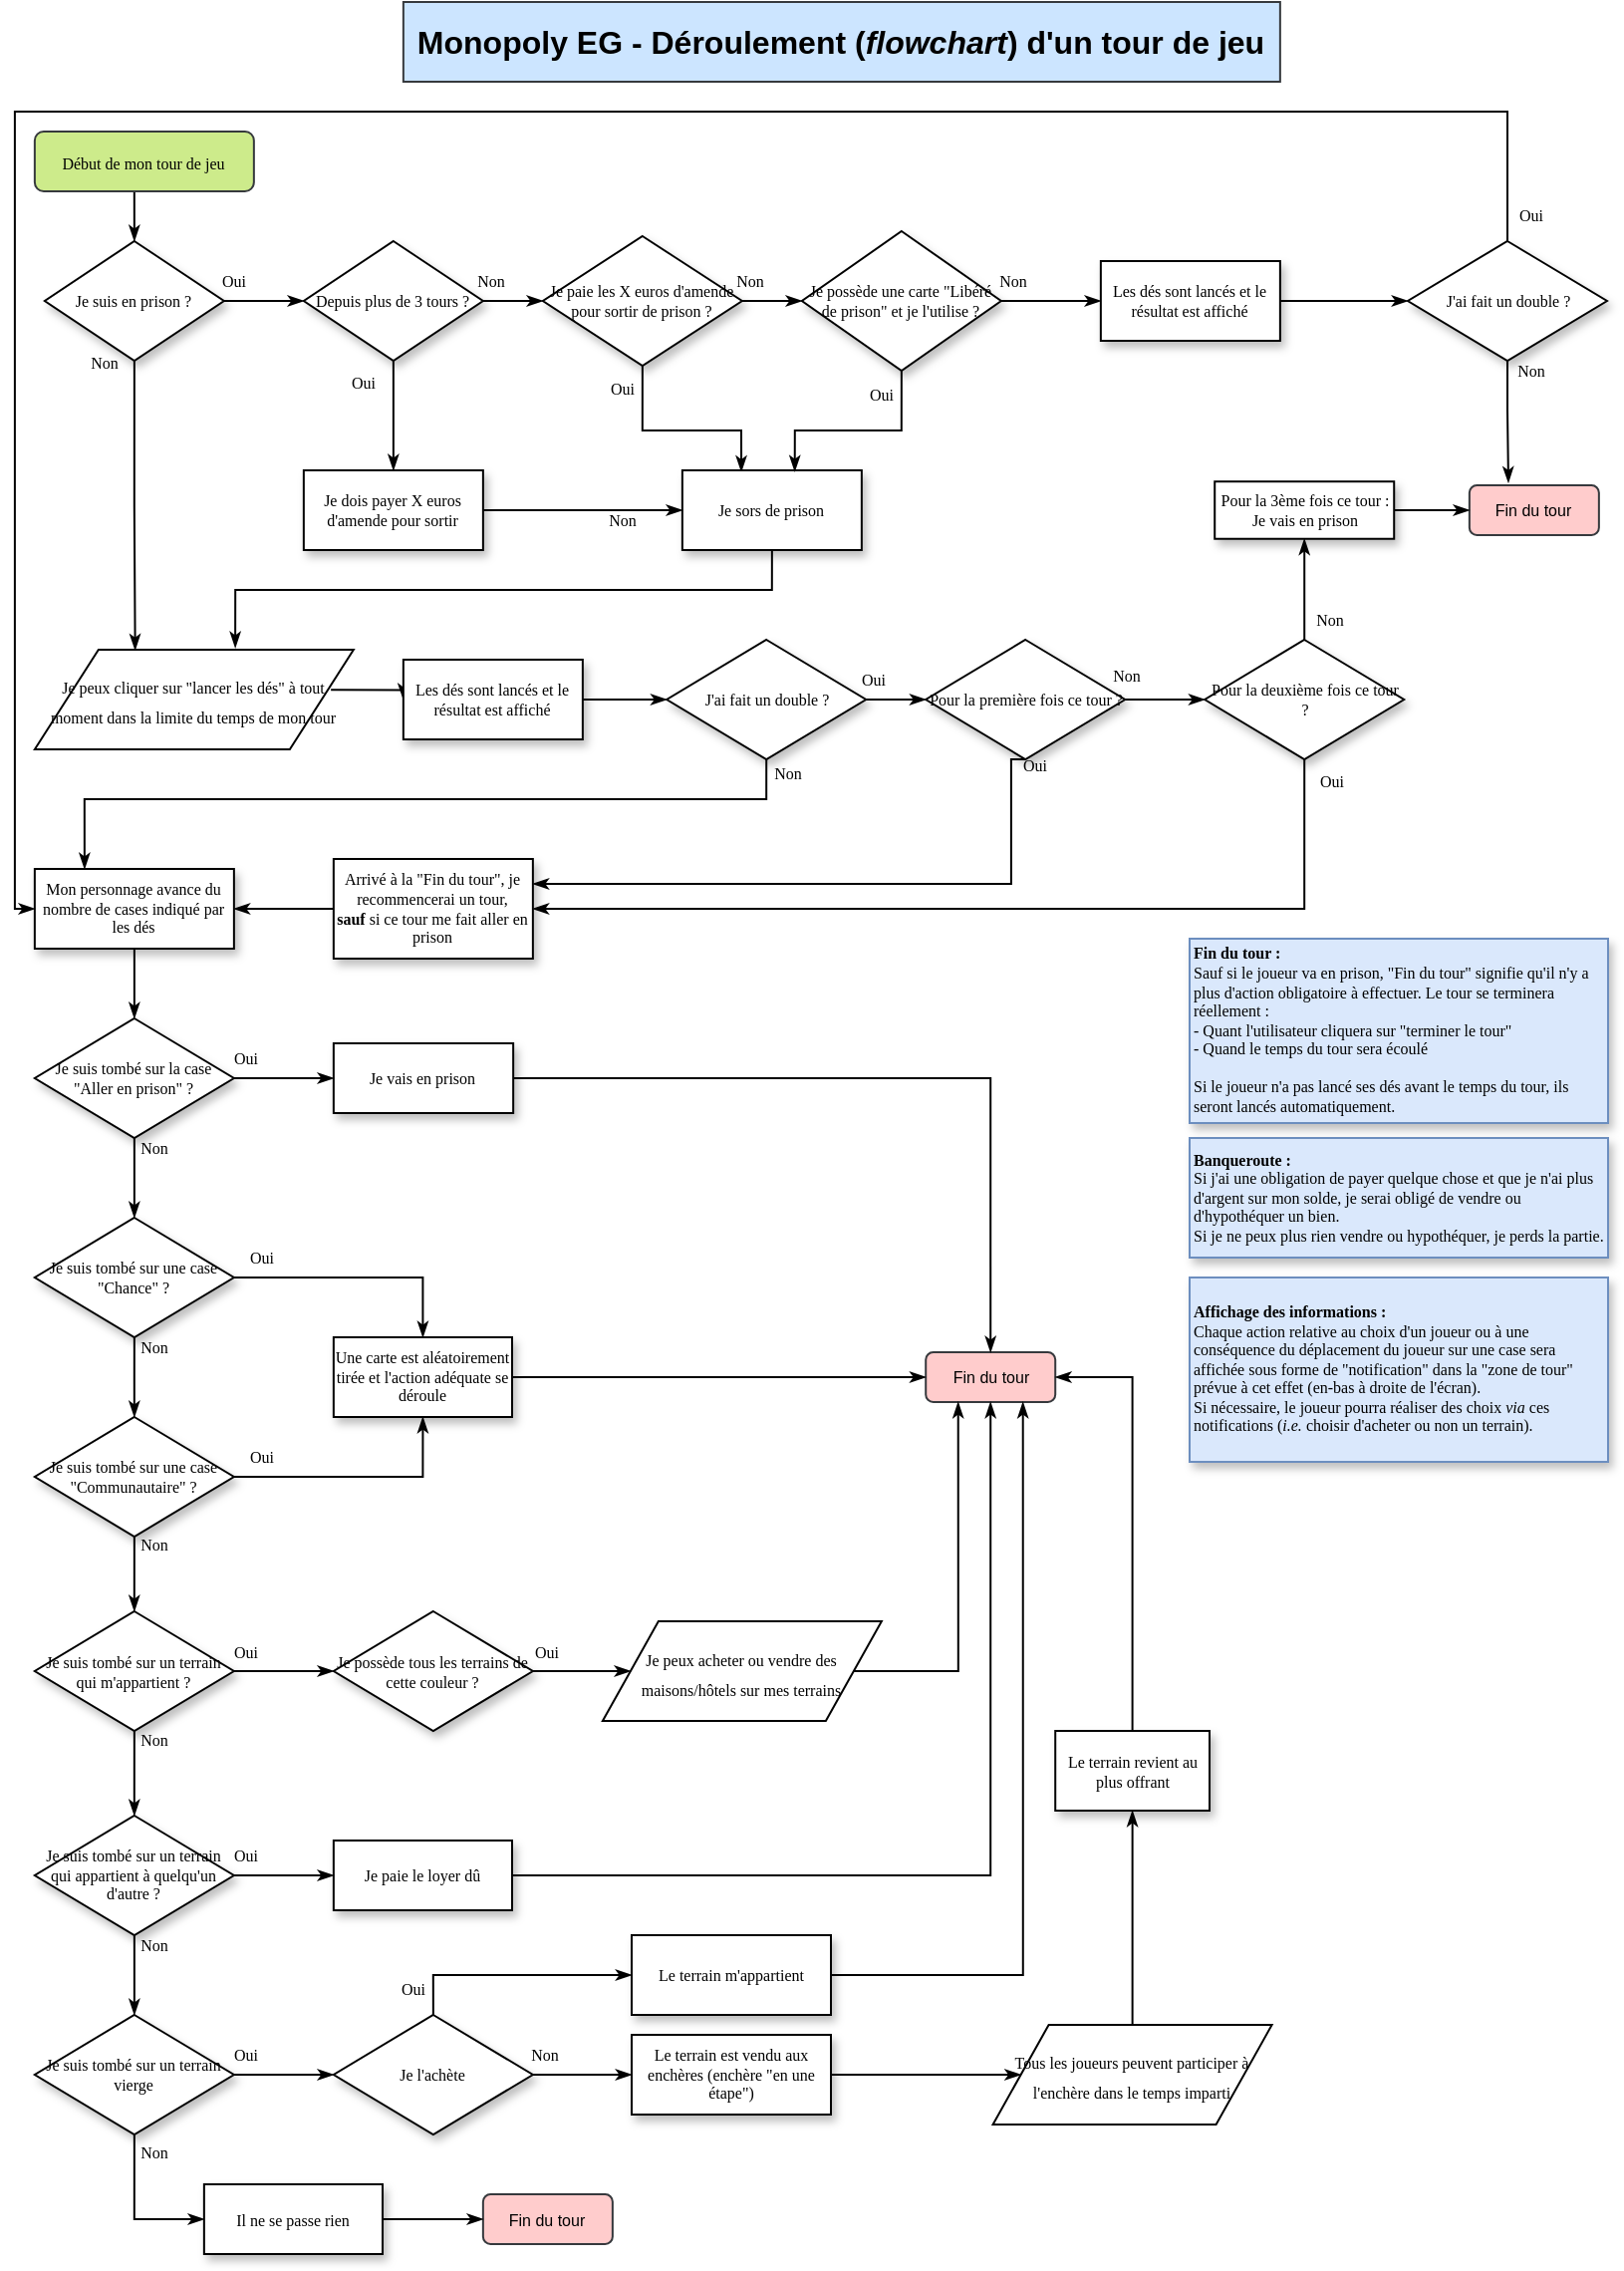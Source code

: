 <mxfile version="12.6.2" type="device"><diagram name="Page-1" id="edf60f1a-56cd-e834-aa8a-f176f3a09ee4"><mxGraphModel dx="1426" dy="673" grid="1" gridSize="10" guides="1" tooltips="1" connect="1" arrows="1" fold="1" page="1" pageScale="1" pageWidth="827" pageHeight="1169" background="#ffffff" math="0" shadow="0"><root><mxCell id="0"/><mxCell id="1" parent="0"/><mxCell id="60e70716793133e9-32" style="edgeStyle=orthogonalEdgeStyle;rounded=0;html=1;labelBackgroundColor=none;startSize=5;endArrow=classicThin;endFill=1;endSize=5;jettySize=auto;orthogonalLoop=1;strokeWidth=1;fontFamily=Verdana;fontSize=8;entryX=0.5;entryY=0;entryDx=0;entryDy=0;exitX=0.5;exitY=1;exitDx=0;exitDy=0;" parent="1" source="3gP2YtyufDyNUjo2tEEW-2" target="gNC6QSmOAXEm08p8CRlR-25" edge="1"><mxGeometry relative="1" as="geometry"><mxPoint x="85.43" y="175" as="targetPoint"/><mxPoint x="85.573" y="145" as="sourcePoint"/></mxGeometry></mxCell><mxCell id="gNC6QSmOAXEm08p8CRlR-12" value="" style="edgeStyle=orthogonalEdgeStyle;rounded=0;html=1;labelBackgroundColor=none;startSize=5;endArrow=classicThin;endFill=1;endSize=5;jettySize=auto;orthogonalLoop=1;strokeWidth=1;fontFamily=Verdana;fontSize=8;entryX=0;entryY=0.5;entryDx=0;entryDy=0;exitX=0.929;exitY=0.403;exitDx=0;exitDy=0;exitPerimeter=0;" parent="1" target="gNC6QSmOAXEm08p8CRlR-24" edge="1" source="3gP2YtyufDyNUjo2tEEW-22"><mxGeometry x="-0.778" y="10" relative="1" as="geometry"><mxPoint as="offset"/><mxPoint x="150.43" y="405" as="sourcePoint"/><mxPoint x="260.1" y="404.67" as="targetPoint"/></mxGeometry></mxCell><mxCell id="gNC6QSmOAXEm08p8CRlR-24" value="Les dés sont lancés et le résultat est affiché" style="whiteSpace=wrap;html=1;rounded=0;shadow=1;labelBackgroundColor=none;strokeWidth=1;fontFamily=Verdana;fontSize=8;align=center;spacing=6;" parent="1" vertex="1"><mxGeometry x="205.43" y="340" width="90" height="40" as="geometry"/></mxCell><mxCell id="gNC6QSmOAXEm08p8CRlR-25" value="Je suis en prison ?" style="rhombus;whiteSpace=wrap;html=1;rounded=0;shadow=1;labelBackgroundColor=none;strokeWidth=1;fontFamily=Verdana;fontSize=8;align=center;" parent="1" vertex="1"><mxGeometry x="25.43" y="130" width="90" height="60" as="geometry"/></mxCell><mxCell id="gNC6QSmOAXEm08p8CRlR-27" value="Non" style="edgeStyle=orthogonalEdgeStyle;rounded=0;html=1;labelBackgroundColor=none;startSize=5;endArrow=classicThin;endFill=1;endSize=5;jettySize=auto;orthogonalLoop=1;strokeWidth=1;fontFamily=Verdana;fontSize=8;exitX=0.5;exitY=1;exitDx=0;exitDy=0;entryX=0.315;entryY=0.003;entryDx=0;entryDy=0;entryPerimeter=0;" parent="1" source="gNC6QSmOAXEm08p8CRlR-25" target="3gP2YtyufDyNUjo2tEEW-22" edge="1"><mxGeometry x="-0.977" y="-15" relative="1" as="geometry"><mxPoint as="offset"/><mxPoint x="70.43" y="317.5" as="sourcePoint"/><mxPoint x="69.71" y="607.05" as="targetPoint"/></mxGeometry></mxCell><mxCell id="gNC6QSmOAXEm08p8CRlR-28" value="Oui" style="edgeStyle=orthogonalEdgeStyle;rounded=0;html=1;labelBackgroundColor=none;startSize=5;endArrow=classicThin;endFill=1;endSize=5;jettySize=auto;orthogonalLoop=1;strokeWidth=1;fontFamily=Verdana;fontSize=8;entryX=0;entryY=0.5;entryDx=0;entryDy=0;exitX=1;exitY=0.5;exitDx=0;exitDy=0;" parent="1" source="gNC6QSmOAXEm08p8CRlR-25" target="gNC6QSmOAXEm08p8CRlR-84" edge="1"><mxGeometry x="-0.778" y="10" relative="1" as="geometry"><mxPoint as="offset"/><mxPoint x="185.43" y="164.67" as="sourcePoint"/><mxPoint x="285.43" y="164.67" as="targetPoint"/></mxGeometry></mxCell><mxCell id="gNC6QSmOAXEm08p8CRlR-29" style="edgeStyle=orthogonalEdgeStyle;rounded=0;html=1;labelBackgroundColor=none;startSize=5;endArrow=classicThin;endFill=1;endSize=5;jettySize=auto;orthogonalLoop=1;strokeWidth=1;fontFamily=Verdana;fontSize=8;exitX=1;exitY=0.5;exitDx=0;exitDy=0;entryX=0;entryY=0.5;entryDx=0;entryDy=0;" parent="1" source="gNC6QSmOAXEm08p8CRlR-24" target="gNC6QSmOAXEm08p8CRlR-30" edge="1"><mxGeometry relative="1" as="geometry"><mxPoint x="570.763" y="395" as="sourcePoint"/><mxPoint x="400.43" y="405" as="targetPoint"/></mxGeometry></mxCell><mxCell id="gNC6QSmOAXEm08p8CRlR-30" value="J'ai fait un double ?" style="rhombus;whiteSpace=wrap;html=1;rounded=0;shadow=1;labelBackgroundColor=none;strokeWidth=1;fontFamily=Verdana;fontSize=8;align=center;" parent="1" vertex="1"><mxGeometry x="337.61" y="330" width="100" height="60" as="geometry"/></mxCell><mxCell id="gNC6QSmOAXEm08p8CRlR-31" value="Oui" style="edgeStyle=orthogonalEdgeStyle;rounded=0;html=1;labelBackgroundColor=none;startSize=5;endArrow=classicThin;endFill=1;endSize=5;jettySize=auto;orthogonalLoop=1;strokeWidth=1;fontFamily=Verdana;fontSize=8;entryX=0;entryY=0.5;entryDx=0;entryDy=0;exitX=1;exitY=0.5;exitDx=0;exitDy=0;" parent="1" target="gNC6QSmOAXEm08p8CRlR-57" edge="1" source="gNC6QSmOAXEm08p8CRlR-30"><mxGeometry x="-0.778" y="10" relative="1" as="geometry"><mxPoint as="offset"/><mxPoint x="417.28" y="540" as="sourcePoint"/><mxPoint x="417.28" y="620" as="targetPoint"/></mxGeometry></mxCell><mxCell id="gNC6QSmOAXEm08p8CRlR-34" value="Non" style="edgeStyle=orthogonalEdgeStyle;rounded=0;html=1;labelBackgroundColor=none;startSize=5;endArrow=classicThin;endFill=1;endSize=5;jettySize=auto;orthogonalLoop=1;strokeWidth=1;fontFamily=Verdana;fontSize=8;exitX=0.5;exitY=1;exitDx=0;exitDy=0;entryX=0.25;entryY=0;entryDx=0;entryDy=0;" parent="1" source="gNC6QSmOAXEm08p8CRlR-30" target="gNC6QSmOAXEm08p8CRlR-35" edge="1"><mxGeometry x="-0.967" y="10" relative="1" as="geometry"><mxPoint as="offset"/><mxPoint x="180.1" y="436.84" as="sourcePoint"/><mxPoint x="530.43" y="427.5" as="targetPoint"/><Array as="points"><mxPoint x="388" y="410"/><mxPoint x="45" y="410"/></Array></mxGeometry></mxCell><mxCell id="gNC6QSmOAXEm08p8CRlR-35" value="Mon personnage avance du nombre de cases indiqué par les dés" style="whiteSpace=wrap;html=1;rounded=0;shadow=1;labelBackgroundColor=none;strokeWidth=1;fontFamily=Verdana;fontSize=8;align=center;" parent="1" vertex="1"><mxGeometry x="20.43" y="445" width="100" height="40" as="geometry"/></mxCell><mxCell id="gNC6QSmOAXEm08p8CRlR-58" value="Non" style="edgeStyle=orthogonalEdgeStyle;rounded=0;html=1;labelBackgroundColor=none;startSize=5;endArrow=classicThin;endFill=1;endSize=5;jettySize=auto;orthogonalLoop=1;strokeWidth=1;fontFamily=Verdana;fontSize=8;exitX=1;exitY=0.5;exitDx=0;exitDy=0;entryX=0;entryY=0.5;entryDx=0;entryDy=0;" parent="1" source="gNC6QSmOAXEm08p8CRlR-57" target="gNC6QSmOAXEm08p8CRlR-59" edge="1"><mxGeometry x="-0.979" y="12" relative="1" as="geometry"><mxPoint as="offset"/><mxPoint x="427.28" y="550" as="sourcePoint"/><mxPoint x="247.61" y="747.5" as="targetPoint"/></mxGeometry></mxCell><mxCell id="gNC6QSmOAXEm08p8CRlR-59" value="Pour la deuxième fois ce tour ?" style="rhombus;whiteSpace=wrap;html=1;rounded=0;shadow=1;labelBackgroundColor=none;strokeWidth=1;fontFamily=Verdana;fontSize=8;align=center;" parent="1" vertex="1"><mxGeometry x="607.61" y="330" width="100" height="60" as="geometry"/></mxCell><mxCell id="gNC6QSmOAXEm08p8CRlR-62" value="Non" style="edgeStyle=orthogonalEdgeStyle;rounded=0;html=1;labelBackgroundColor=none;startSize=5;endArrow=classicThin;endFill=1;endSize=5;jettySize=auto;orthogonalLoop=1;strokeWidth=1;fontFamily=Verdana;fontSize=8;entryX=0.5;entryY=1;entryDx=0;entryDy=0;exitX=0.5;exitY=0;exitDx=0;exitDy=0;" parent="1" target="3gP2YtyufDyNUjo2tEEW-59" edge="1" source="gNC6QSmOAXEm08p8CRlR-59"><mxGeometry x="-0.605" y="-12" relative="1" as="geometry"><mxPoint as="offset"/><mxPoint x="777.0" y="997.5" as="sourcePoint"/><mxPoint x="727.775" y="377.207" as="targetPoint"/><Array as="points"/></mxGeometry></mxCell><mxCell id="gNC6QSmOAXEm08p8CRlR-63" value="Oui" style="edgeStyle=orthogonalEdgeStyle;rounded=0;html=1;labelBackgroundColor=none;startSize=5;endArrow=classicThin;endFill=1;endSize=5;jettySize=auto;orthogonalLoop=1;strokeWidth=1;fontFamily=Verdana;fontSize=8;exitX=0.5;exitY=1;exitDx=0;exitDy=0;entryX=1;entryY=0.5;entryDx=0;entryDy=0;" parent="1" source="gNC6QSmOAXEm08p8CRlR-59" target="3gP2YtyufDyNUjo2tEEW-54" edge="1"><mxGeometry x="-0.953" y="13" relative="1" as="geometry"><mxPoint as="offset"/><mxPoint x="470.43" y="647.5" as="sourcePoint"/><mxPoint x="240.43" y="765" as="targetPoint"/><Array as="points"><mxPoint x="657.43" y="465"/></Array></mxGeometry></mxCell><mxCell id="gNC6QSmOAXEm08p8CRlR-82" value="&lt;b&gt;Fin du tour :&lt;br&gt;&lt;/b&gt;Sauf si le joueur va en prison, &quot;Fin du tour&quot; signifie qu'il n'y a plus d'action obligatoire à effectuer. Le tour se terminera réellement :&lt;br&gt;- Quant l'utilisateur cliquera sur &quot;terminer le tour&quot;&lt;br&gt;- Quand le temps du tour sera écoulé&lt;br&gt;&lt;br&gt;Si le joueur n'a pas lancé ses dés avant le temps du tour, ils seront lancés automatiquement." style="rounded=0;whiteSpace=wrap;html=1;shadow=1;labelBackgroundColor=none;strokeWidth=1;fontFamily=Verdana;fontSize=8;align=left;fillColor=#dae8fc;strokeColor=#6c8ebf;" parent="1" vertex="1"><mxGeometry x="600" y="480" width="210" height="92.5" as="geometry"/></mxCell><mxCell id="gNC6QSmOAXEm08p8CRlR-84" value="Depuis plus de 3 tours ?" style="rhombus;whiteSpace=wrap;html=1;rounded=0;shadow=1;labelBackgroundColor=none;strokeWidth=1;fontFamily=Verdana;fontSize=8;align=center;" parent="1" vertex="1"><mxGeometry x="155.43" y="130" width="90" height="60" as="geometry"/></mxCell><mxCell id="gNC6QSmOAXEm08p8CRlR-89" value="Oui" style="edgeStyle=orthogonalEdgeStyle;rounded=0;html=1;labelBackgroundColor=none;startSize=5;endArrow=classicThin;endFill=1;endSize=5;jettySize=auto;orthogonalLoop=1;strokeWidth=1;fontFamily=Verdana;fontSize=8;exitX=0.5;exitY=1;exitDx=0;exitDy=0;entryX=0.5;entryY=0;entryDx=0;entryDy=0;" parent="1" source="gNC6QSmOAXEm08p8CRlR-84" target="3gP2YtyufDyNUjo2tEEW-3" edge="1"><mxGeometry x="-0.6" y="-15" relative="1" as="geometry"><mxPoint as="offset"/><mxPoint x="120.43" y="187.5" as="sourcePoint"/><mxPoint x="270.43" y="497.5" as="targetPoint"/></mxGeometry></mxCell><mxCell id="gNC6QSmOAXEm08p8CRlR-90" value="Non" style="edgeStyle=orthogonalEdgeStyle;rounded=0;html=1;labelBackgroundColor=none;startSize=5;endArrow=classicThin;endFill=1;endSize=5;jettySize=auto;orthogonalLoop=1;strokeWidth=1;fontFamily=Verdana;fontSize=8;exitX=1;exitY=0.5;exitDx=0;exitDy=0;entryX=0;entryY=0.5;entryDx=0;entryDy=0;" parent="1" source="gNC6QSmOAXEm08p8CRlR-84" target="gNC6QSmOAXEm08p8CRlR-93" edge="1"><mxGeometry x="-0.778" y="10" relative="1" as="geometry"><mxPoint as="offset"/><mxPoint x="175.43" y="175" as="sourcePoint"/><mxPoint x="390.43" y="165" as="targetPoint"/></mxGeometry></mxCell><mxCell id="gNC6QSmOAXEm08p8CRlR-93" value="Je paie les X euros d'amende pour sortir de prison ?" style="rhombus;whiteSpace=wrap;html=1;rounded=0;shadow=1;labelBackgroundColor=none;strokeWidth=1;fontFamily=Verdana;fontSize=8;align=center;" parent="1" vertex="1"><mxGeometry x="275.43" y="127.5" width="100" height="65" as="geometry"/></mxCell><mxCell id="gNC6QSmOAXEm08p8CRlR-94" value="Oui" style="edgeStyle=orthogonalEdgeStyle;rounded=0;html=1;labelBackgroundColor=none;startSize=5;endArrow=classicThin;endFill=1;endSize=5;jettySize=auto;orthogonalLoop=1;strokeWidth=1;fontFamily=Verdana;fontSize=8;exitX=0.5;exitY=1;exitDx=0;exitDy=0;entryX=0.329;entryY=0.018;entryDx=0;entryDy=0;entryPerimeter=0;" parent="1" source="gNC6QSmOAXEm08p8CRlR-93" target="3gP2YtyufDyNUjo2tEEW-8" edge="1"><mxGeometry x="-0.769" y="-10" relative="1" as="geometry"><mxPoint as="offset"/><mxPoint x="300.43" y="222.5" as="sourcePoint"/><mxPoint x="358.43" y="345.5" as="targetPoint"/><Array as="points"><mxPoint x="325.43" y="225"/><mxPoint x="375.43" y="225"/></Array></mxGeometry></mxCell><mxCell id="gNC6QSmOAXEm08p8CRlR-95" value="Je possède une carte &quot;Libéré de prison&quot; et je l'utilise ?" style="rhombus;whiteSpace=wrap;html=1;rounded=0;shadow=1;labelBackgroundColor=none;strokeWidth=1;fontFamily=Verdana;fontSize=8;align=center;" parent="1" vertex="1"><mxGeometry x="405.43" y="125" width="100" height="70" as="geometry"/></mxCell><mxCell id="gNC6QSmOAXEm08p8CRlR-96" value="Non" style="edgeStyle=orthogonalEdgeStyle;rounded=0;html=1;labelBackgroundColor=none;startSize=5;endArrow=classicThin;endFill=1;endSize=5;jettySize=auto;orthogonalLoop=1;strokeWidth=1;fontFamily=Verdana;fontSize=8;entryX=0;entryY=0.5;entryDx=0;entryDy=0;exitX=1;exitY=0.5;exitDx=0;exitDy=0;" parent="1" source="gNC6QSmOAXEm08p8CRlR-93" target="gNC6QSmOAXEm08p8CRlR-95" edge="1"><mxGeometry x="-0.778" y="10" relative="1" as="geometry"><mxPoint as="offset"/><mxPoint x="375.43" y="160" as="sourcePoint"/><mxPoint x="435.43" y="160" as="targetPoint"/></mxGeometry></mxCell><mxCell id="3gP2YtyufDyNUjo2tEEW-2" value="&lt;span style=&quot;font-family: &amp;#34;verdana&amp;#34; ; font-size: 8px ; white-space: normal&quot;&gt;Début de mon tour de jeu&lt;/span&gt;" style="rounded=1;whiteSpace=wrap;html=1;fillColor=#cdeb8b;strokeColor=#36393d;" vertex="1" parent="1"><mxGeometry x="20.43" y="75" width="110" height="30" as="geometry"/></mxCell><mxCell id="3gP2YtyufDyNUjo2tEEW-3" value="Je dois payer X euros d'amende pour sortir" style="whiteSpace=wrap;html=1;rounded=0;shadow=1;labelBackgroundColor=none;strokeWidth=1;fontFamily=Verdana;fontSize=8;align=center;spacing=6;" vertex="1" parent="1"><mxGeometry x="155.43" y="245" width="90" height="40" as="geometry"/></mxCell><mxCell id="3gP2YtyufDyNUjo2tEEW-4" value="&lt;b&gt;Banqueroute :&lt;br&gt;&lt;/b&gt;Si j'ai une obligation de payer quelque chose et que je n'ai plus d'argent sur mon solde, je serai obligé de vendre ou d'hypothéquer un bien.&lt;br&gt;Si je ne peux plus rien vendre ou hypothéquer, je perds la partie." style="rounded=0;whiteSpace=wrap;html=1;shadow=1;labelBackgroundColor=none;strokeWidth=1;fontFamily=Verdana;fontSize=8;align=left;fillColor=#dae8fc;strokeColor=#6c8ebf;" vertex="1" parent="1"><mxGeometry x="600" y="580" width="210" height="60" as="geometry"/></mxCell><mxCell id="3gP2YtyufDyNUjo2tEEW-6" value="Non" style="edgeStyle=orthogonalEdgeStyle;rounded=0;html=1;labelBackgroundColor=none;startSize=5;endArrow=classicThin;endFill=1;endSize=5;jettySize=auto;orthogonalLoop=1;strokeWidth=1;fontFamily=Verdana;fontSize=8;exitX=1;exitY=0.5;exitDx=0;exitDy=0;entryX=0;entryY=0.5;entryDx=0;entryDy=0;" edge="1" parent="1" source="gNC6QSmOAXEm08p8CRlR-95" target="3gP2YtyufDyNUjo2tEEW-13"><mxGeometry x="-0.778" y="10" relative="1" as="geometry"><mxPoint as="offset"/><mxPoint x="255.43" y="170" as="sourcePoint"/><mxPoint x="550.43" y="215" as="targetPoint"/></mxGeometry></mxCell><mxCell id="3gP2YtyufDyNUjo2tEEW-8" value="Je sors de prison" style="whiteSpace=wrap;html=1;rounded=0;shadow=1;labelBackgroundColor=none;strokeWidth=1;fontFamily=Verdana;fontSize=8;align=center;spacing=6;" vertex="1" parent="1"><mxGeometry x="345.43" y="245" width="90" height="40" as="geometry"/></mxCell><mxCell id="3gP2YtyufDyNUjo2tEEW-9" value="Oui" style="edgeStyle=orthogonalEdgeStyle;rounded=0;html=1;labelBackgroundColor=none;startSize=5;endArrow=classicThin;endFill=1;endSize=5;jettySize=auto;orthogonalLoop=1;strokeWidth=1;fontFamily=Verdana;fontSize=8;exitX=0.5;exitY=1;exitDx=0;exitDy=0;entryX=0.627;entryY=0.014;entryDx=0;entryDy=0;entryPerimeter=0;" edge="1" parent="1" source="gNC6QSmOAXEm08p8CRlR-95" target="3gP2YtyufDyNUjo2tEEW-8"><mxGeometry x="-0.769" y="-10" relative="1" as="geometry"><mxPoint as="offset"/><mxPoint x="340.43" y="230" as="sourcePoint"/><mxPoint x="368.87" y="355.66" as="targetPoint"/><Array as="points"><mxPoint x="455.43" y="225"/><mxPoint x="401.43" y="225"/></Array></mxGeometry></mxCell><mxCell id="3gP2YtyufDyNUjo2tEEW-10" value="" style="edgeStyle=orthogonalEdgeStyle;rounded=0;html=1;labelBackgroundColor=none;startSize=5;endArrow=classicThin;endFill=1;endSize=5;jettySize=auto;orthogonalLoop=1;strokeWidth=1;fontFamily=Verdana;fontSize=8;exitX=0.5;exitY=1;exitDx=0;exitDy=0;entryX=0.629;entryY=-0.02;entryDx=0;entryDy=0;entryPerimeter=0;" edge="1" parent="1" source="3gP2YtyufDyNUjo2tEEW-8" target="3gP2YtyufDyNUjo2tEEW-22"><mxGeometry x="-0.769" y="-10" relative="1" as="geometry"><mxPoint as="offset"/><mxPoint x="340.287" y="230.071" as="sourcePoint"/><mxPoint x="120.573" y="605.786" as="targetPoint"/><Array as="points"><mxPoint x="390.43" y="305"/><mxPoint x="121.43" y="305"/></Array></mxGeometry></mxCell><mxCell id="3gP2YtyufDyNUjo2tEEW-12" value="Non" style="edgeStyle=orthogonalEdgeStyle;rounded=0;html=1;labelBackgroundColor=none;startSize=5;endArrow=classicThin;endFill=1;endSize=5;jettySize=auto;orthogonalLoop=1;strokeWidth=1;fontFamily=Verdana;fontSize=8;exitX=1;exitY=0.5;exitDx=0;exitDy=0;entryX=0;entryY=0.5;entryDx=0;entryDy=0;" edge="1" parent="1" source="3gP2YtyufDyNUjo2tEEW-3" target="3gP2YtyufDyNUjo2tEEW-8"><mxGeometry y="-40" relative="1" as="geometry"><mxPoint x="20" y="-35" as="offset"/><mxPoint x="65.43" y="180" as="sourcePoint"/><mxPoint x="65.43" y="280" as="targetPoint"/></mxGeometry></mxCell><mxCell id="3gP2YtyufDyNUjo2tEEW-13" value="Les dés sont lancés et le résultat est affiché" style="whiteSpace=wrap;html=1;rounded=0;shadow=1;labelBackgroundColor=none;strokeWidth=1;fontFamily=Verdana;fontSize=8;align=center;spacing=6;" vertex="1" parent="1"><mxGeometry x="555.43" y="140" width="90" height="40" as="geometry"/></mxCell><mxCell id="3gP2YtyufDyNUjo2tEEW-14" value="" style="edgeStyle=orthogonalEdgeStyle;rounded=0;html=1;labelBackgroundColor=none;startSize=5;endArrow=classicThin;endFill=1;endSize=5;jettySize=auto;orthogonalLoop=1;strokeWidth=1;fontFamily=Verdana;fontSize=8;exitX=1;exitY=0.5;exitDx=0;exitDy=0;entryX=0;entryY=0.5;entryDx=0;entryDy=0;" edge="1" parent="1" source="3gP2YtyufDyNUjo2tEEW-13" target="3gP2YtyufDyNUjo2tEEW-16"><mxGeometry x="-0.769" y="-10" relative="1" as="geometry"><mxPoint as="offset"/><mxPoint x="540.43" y="337.643" as="sourcePoint"/><mxPoint x="690.43" y="387.5" as="targetPoint"/><Array as="points"/></mxGeometry></mxCell><mxCell id="3gP2YtyufDyNUjo2tEEW-16" value="J'ai fait un double ?" style="rhombus;whiteSpace=wrap;html=1;rounded=0;shadow=1;labelBackgroundColor=none;strokeWidth=1;fontFamily=Verdana;fontSize=8;align=center;" vertex="1" parent="1"><mxGeometry x="709.5" y="130" width="100" height="60" as="geometry"/></mxCell><mxCell id="3gP2YtyufDyNUjo2tEEW-18" value="Non" style="edgeStyle=orthogonalEdgeStyle;rounded=0;html=1;labelBackgroundColor=none;startSize=5;endArrow=classicThin;endFill=1;endSize=5;jettySize=auto;orthogonalLoop=1;strokeWidth=1;fontFamily=Verdana;fontSize=8;exitX=0.5;exitY=1;exitDx=0;exitDy=0;entryX=0.301;entryY=-0.052;entryDx=0;entryDy=0;entryPerimeter=0;" edge="1" parent="1" source="3gP2YtyufDyNUjo2tEEW-16" target="3gP2YtyufDyNUjo2tEEW-29"><mxGeometry x="-0.847" y="11" relative="1" as="geometry"><mxPoint as="offset"/><mxPoint x="809.43" y="160" as="sourcePoint"/><mxPoint x="710.43" y="215" as="targetPoint"/><Array as="points"><mxPoint x="760.43" y="215"/></Array></mxGeometry></mxCell><mxCell id="3gP2YtyufDyNUjo2tEEW-19" value="Oui" style="edgeStyle=orthogonalEdgeStyle;rounded=0;html=1;labelBackgroundColor=none;startSize=5;endArrow=classicThin;endFill=1;endSize=5;jettySize=auto;orthogonalLoop=1;strokeWidth=1;fontFamily=Verdana;fontSize=8;exitX=0.5;exitY=1;exitDx=0;exitDy=0;entryX=1;entryY=0.25;entryDx=0;entryDy=0;" edge="1" parent="1" source="gNC6QSmOAXEm08p8CRlR-57" target="3gP2YtyufDyNUjo2tEEW-54"><mxGeometry x="-0.936" y="12" relative="1" as="geometry"><mxPoint as="offset"/><mxPoint x="515.716" y="442.643" as="sourcePoint"/><mxPoint x="80.43" y="634" as="targetPoint"/><Array as="points"><mxPoint x="510.43" y="452"/></Array></mxGeometry></mxCell><mxCell id="3gP2YtyufDyNUjo2tEEW-22" value="&lt;span style=&quot;font-family: &amp;#34;verdana&amp;#34; ; font-size: 8px ; white-space: normal&quot;&gt;Je peux cliquer sur &quot;lancer les dés&quot; à tout moment dans la limite du temps de mon tour&lt;/span&gt;" style="shape=parallelogram;perimeter=parallelogramPerimeter;whiteSpace=wrap;html=1;" vertex="1" parent="1"><mxGeometry x="20.43" y="335" width="160" height="50" as="geometry"/></mxCell><mxCell id="3gP2YtyufDyNUjo2tEEW-29" value="Fin du tour" style="rounded=1;whiteSpace=wrap;html=1;fontSize=8;fillColor=#ffcccc;strokeColor=#36393d;" vertex="1" parent="1"><mxGeometry x="740.43" y="252.5" width="65" height="25" as="geometry"/></mxCell><mxCell id="3gP2YtyufDyNUjo2tEEW-33" value="&lt;b&gt;Affichage des informations :&lt;br&gt;&lt;/b&gt;Chaque action relative au choix d'un joueur ou à une conséquence du déplacement du joueur sur une case sera affichée sous forme de &quot;notification&quot; dans la &quot;zone de tour&quot; prévue à cet effet (en-bas à droite de l'écran).&lt;br&gt;Si nécessaire, le joueur pourra réaliser des choix &lt;i&gt;via&lt;/i&gt; ces notifications (&lt;i&gt;i.e.&lt;/i&gt;&amp;nbsp;choisir d'acheter ou non un terrain)." style="rounded=0;whiteSpace=wrap;html=1;shadow=1;labelBackgroundColor=none;strokeWidth=1;fontFamily=Verdana;fontSize=8;align=left;fillColor=#dae8fc;strokeColor=#6c8ebf;" vertex="1" parent="1"><mxGeometry x="600.0" y="650" width="210" height="92.5" as="geometry"/></mxCell><mxCell id="3gP2YtyufDyNUjo2tEEW-48" value="&lt;font style=&quot;font-size: 16px&quot;&gt;Monopoly EG - Déroulement (&lt;i&gt;flowchart&lt;/i&gt;) d'un tour de jeu&lt;/font&gt;" style="rounded=0;whiteSpace=wrap;html=1;fontSize=8;fillColor=#cce5ff;strokeColor=#36393d;fontStyle=1" vertex="1" parent="1"><mxGeometry x="205.43" y="10" width="440" height="40" as="geometry"/></mxCell><mxCell id="gNC6QSmOAXEm08p8CRlR-57" value="Pour la première fois ce tour ?" style="rhombus;whiteSpace=wrap;html=1;rounded=0;shadow=1;labelBackgroundColor=none;strokeWidth=1;fontFamily=Verdana;fontSize=8;align=center;" parent="1" vertex="1"><mxGeometry x="467.61" y="330" width="100" height="60" as="geometry"/></mxCell><mxCell id="3gP2YtyufDyNUjo2tEEW-54" value="Arrivé à la &quot;Fin du tour&quot;, je recommencerai un tour, &lt;b&gt;sauf&lt;/b&gt;&amp;nbsp;si ce tour me fait aller en prison" style="whiteSpace=wrap;html=1;rounded=0;shadow=1;labelBackgroundColor=none;strokeWidth=1;fontFamily=Verdana;fontSize=8;align=center;" vertex="1" parent="1"><mxGeometry x="170.43" y="440" width="100" height="50" as="geometry"/></mxCell><mxCell id="3gP2YtyufDyNUjo2tEEW-59" value="Pour la 3ème fois ce tour :&lt;br&gt;Je vais en prison" style="whiteSpace=wrap;html=1;rounded=0;shadow=1;labelBackgroundColor=none;strokeWidth=1;fontFamily=Verdana;fontSize=8;align=center;" vertex="1" parent="1"><mxGeometry x="612.61" y="250.62" width="90" height="28.75" as="geometry"/></mxCell><mxCell id="3gP2YtyufDyNUjo2tEEW-61" value="" style="edgeStyle=orthogonalEdgeStyle;rounded=0;html=1;labelBackgroundColor=none;startSize=5;endArrow=classicThin;endFill=1;endSize=5;jettySize=auto;orthogonalLoop=1;strokeWidth=1;fontFamily=Verdana;fontSize=8;exitX=1;exitY=0.5;exitDx=0;exitDy=0;entryX=0;entryY=0.5;entryDx=0;entryDy=0;" edge="1" parent="1" source="3gP2YtyufDyNUjo2tEEW-59" target="3gP2YtyufDyNUjo2tEEW-29"><mxGeometry x="-0.769" y="-10" relative="1" as="geometry"><mxPoint as="offset"/><mxPoint x="787.43" y="357.5" as="sourcePoint"/><mxPoint x="787.43" y="315" as="targetPoint"/><Array as="points"/></mxGeometry></mxCell><mxCell id="3gP2YtyufDyNUjo2tEEW-62" value="Oui" style="edgeStyle=orthogonalEdgeStyle;rounded=0;html=1;labelBackgroundColor=none;startSize=5;endArrow=classicThin;endFill=1;endSize=5;jettySize=auto;orthogonalLoop=1;strokeWidth=1;fontFamily=Verdana;fontSize=8;entryX=0;entryY=0.5;entryDx=0;entryDy=0;exitX=0.5;exitY=0;exitDx=0;exitDy=0;" edge="1" parent="1" source="3gP2YtyufDyNUjo2tEEW-16" target="gNC6QSmOAXEm08p8CRlR-35"><mxGeometry x="-0.978" y="-11" relative="1" as="geometry"><mxPoint as="offset"/><mxPoint x="729.93" y="5" as="sourcePoint"/><mxPoint x="570.93" y="45" as="targetPoint"/><Array as="points"><mxPoint x="760.43" y="65"/><mxPoint x="10.43" y="65"/><mxPoint x="10.43" y="465"/></Array></mxGeometry></mxCell><mxCell id="3gP2YtyufDyNUjo2tEEW-63" value="" style="edgeStyle=orthogonalEdgeStyle;rounded=0;html=1;labelBackgroundColor=none;startSize=5;endArrow=classicThin;endFill=1;endSize=5;jettySize=auto;orthogonalLoop=1;strokeWidth=1;fontFamily=Verdana;fontSize=8;exitX=0;exitY=0.5;exitDx=0;exitDy=0;entryX=1;entryY=0.5;entryDx=0;entryDy=0;" edge="1" parent="1" source="3gP2YtyufDyNUjo2tEEW-54" target="gNC6QSmOAXEm08p8CRlR-35"><mxGeometry x="-0.769" y="-10" relative="1" as="geometry"><mxPoint as="offset"/><mxPoint x="180.43" y="564.5" as="sourcePoint"/><mxPoint x="143.43" y="507" as="targetPoint"/><Array as="points"/></mxGeometry></mxCell><mxCell id="3gP2YtyufDyNUjo2tEEW-67" value="" style="edgeStyle=orthogonalEdgeStyle;rounded=0;html=1;labelBackgroundColor=none;startSize=5;endArrow=classicThin;endFill=1;endSize=5;jettySize=auto;orthogonalLoop=1;strokeWidth=1;fontFamily=Verdana;fontSize=8;exitX=0.5;exitY=1;exitDx=0;exitDy=0;entryX=0.5;entryY=0;entryDx=0;entryDy=0;" edge="1" parent="1" source="gNC6QSmOAXEm08p8CRlR-35" target="3gP2YtyufDyNUjo2tEEW-68"><mxGeometry x="-0.778" y="10" relative="1" as="geometry"><mxPoint as="offset"/><mxPoint x="28.83" y="565" as="sourcePoint"/><mxPoint x="45" y="535" as="targetPoint"/><Array as="points"/></mxGeometry></mxCell><mxCell id="3gP2YtyufDyNUjo2tEEW-68" value="Je suis tombé sur la case &quot;Aller en prison&quot; ?" style="rhombus;whiteSpace=wrap;html=1;rounded=0;shadow=1;labelBackgroundColor=none;strokeWidth=1;fontFamily=Verdana;fontSize=8;align=center;" vertex="1" parent="1"><mxGeometry x="20.43" y="520" width="100" height="60" as="geometry"/></mxCell><mxCell id="3gP2YtyufDyNUjo2tEEW-69" value="Je vais en prison" style="whiteSpace=wrap;html=1;rounded=0;shadow=1;labelBackgroundColor=none;strokeWidth=1;fontFamily=Verdana;fontSize=8;align=center;" vertex="1" parent="1"><mxGeometry x="170.43" y="532.5" width="90.14" height="35" as="geometry"/></mxCell><mxCell id="3gP2YtyufDyNUjo2tEEW-70" value="Je suis tombé sur une case &quot;Chance&quot; ?" style="rhombus;whiteSpace=wrap;html=1;rounded=0;shadow=1;labelBackgroundColor=none;strokeWidth=1;fontFamily=Verdana;fontSize=8;align=center;" vertex="1" parent="1"><mxGeometry x="20.43" y="620" width="100" height="60" as="geometry"/></mxCell><mxCell id="3gP2YtyufDyNUjo2tEEW-71" value="Je suis tombé sur une case &quot;Communautaire&quot; ?" style="rhombus;whiteSpace=wrap;html=1;rounded=0;shadow=1;labelBackgroundColor=none;strokeWidth=1;fontFamily=Verdana;fontSize=8;align=center;" vertex="1" parent="1"><mxGeometry x="20.43" y="720" width="100" height="60" as="geometry"/></mxCell><mxCell id="3gP2YtyufDyNUjo2tEEW-72" value="Une carte est aléatoirement tirée et l'action adéquate se déroule" style="whiteSpace=wrap;html=1;rounded=0;shadow=1;labelBackgroundColor=none;strokeWidth=1;fontFamily=Verdana;fontSize=8;align=center;" vertex="1" parent="1"><mxGeometry x="170.43" y="680" width="89.57" height="40" as="geometry"/></mxCell><mxCell id="3gP2YtyufDyNUjo2tEEW-73" value="Je suis tombé sur un terrain qui m'appartient ?" style="rhombus;whiteSpace=wrap;html=1;rounded=0;shadow=1;labelBackgroundColor=none;strokeWidth=1;fontFamily=Verdana;fontSize=8;align=center;" vertex="1" parent="1"><mxGeometry x="20.43" y="817.5" width="100" height="60" as="geometry"/></mxCell><mxCell id="3gP2YtyufDyNUjo2tEEW-74" value="Je possède tous les terrains de cette couleur ?" style="rhombus;whiteSpace=wrap;html=1;rounded=0;shadow=1;labelBackgroundColor=none;strokeWidth=1;fontFamily=Verdana;fontSize=8;align=center;" vertex="1" parent="1"><mxGeometry x="170.43" y="817.5" width="100" height="60" as="geometry"/></mxCell><mxCell id="3gP2YtyufDyNUjo2tEEW-75" value="&lt;span style=&quot;font-family: &amp;#34;verdana&amp;#34; ; font-size: 8px ; white-space: normal&quot;&gt;Je peux acheter ou vendre des maisons/hôtels sur mes terrains&lt;/span&gt;" style="shape=parallelogram;perimeter=parallelogramPerimeter;whiteSpace=wrap;html=1;" vertex="1" parent="1"><mxGeometry x="305.43" y="822.5" width="140" height="50" as="geometry"/></mxCell><mxCell id="3gP2YtyufDyNUjo2tEEW-76" value="Je suis tombé sur un terrain qui appartient à quelqu'un d'autre ?" style="rhombus;whiteSpace=wrap;html=1;rounded=0;shadow=1;labelBackgroundColor=none;strokeWidth=1;fontFamily=Verdana;fontSize=8;align=center;" vertex="1" parent="1"><mxGeometry x="20.43" y="920" width="100" height="60" as="geometry"/></mxCell><mxCell id="3gP2YtyufDyNUjo2tEEW-77" value="Je suis tombé sur un terrain vierge" style="rhombus;whiteSpace=wrap;html=1;rounded=0;shadow=1;labelBackgroundColor=none;strokeWidth=1;fontFamily=Verdana;fontSize=8;align=center;" vertex="1" parent="1"><mxGeometry x="20.43" y="1020" width="100" height="60" as="geometry"/></mxCell><mxCell id="3gP2YtyufDyNUjo2tEEW-78" value="Je paie le loyer dû" style="whiteSpace=wrap;html=1;rounded=0;shadow=1;labelBackgroundColor=none;strokeWidth=1;fontFamily=Verdana;fontSize=8;align=center;" vertex="1" parent="1"><mxGeometry x="170.43" y="932.5" width="89.57" height="35" as="geometry"/></mxCell><mxCell id="3gP2YtyufDyNUjo2tEEW-79" value="Je l'achète" style="rhombus;whiteSpace=wrap;html=1;rounded=0;shadow=1;labelBackgroundColor=none;strokeWidth=1;fontFamily=Verdana;fontSize=8;align=center;" vertex="1" parent="1"><mxGeometry x="170.43" y="1020" width="100" height="60" as="geometry"/></mxCell><mxCell id="3gP2YtyufDyNUjo2tEEW-80" value="Le terrain m'appartient" style="whiteSpace=wrap;html=1;rounded=0;shadow=1;labelBackgroundColor=none;strokeWidth=1;fontFamily=Verdana;fontSize=8;align=center;" vertex="1" parent="1"><mxGeometry x="320.0" y="980" width="100" height="40" as="geometry"/></mxCell><mxCell id="3gP2YtyufDyNUjo2tEEW-81" value="Le terrain est vendu aux enchères (enchère &quot;en une étape&quot;)" style="whiteSpace=wrap;html=1;rounded=0;shadow=1;labelBackgroundColor=none;strokeWidth=1;fontFamily=Verdana;fontSize=8;align=center;" vertex="1" parent="1"><mxGeometry x="320.0" y="1030" width="100" height="40" as="geometry"/></mxCell><mxCell id="3gP2YtyufDyNUjo2tEEW-82" value="&lt;span style=&quot;font-family: &amp;#34;verdana&amp;#34; ; font-size: 8px ; white-space: normal&quot;&gt;Tous les joueurs peuvent participer à l'enchère dans le temps imparti&lt;/span&gt;" style="shape=parallelogram;perimeter=parallelogramPerimeter;whiteSpace=wrap;html=1;" vertex="1" parent="1"><mxGeometry x="501.3" y="1025" width="140" height="50" as="geometry"/></mxCell><mxCell id="3gP2YtyufDyNUjo2tEEW-83" value="Le terrain revient au plus offrant" style="whiteSpace=wrap;html=1;rounded=0;shadow=1;labelBackgroundColor=none;strokeWidth=1;fontFamily=Verdana;fontSize=8;align=center;" vertex="1" parent="1"><mxGeometry x="532.61" y="877.5" width="77.39" height="40" as="geometry"/></mxCell><mxCell id="3gP2YtyufDyNUjo2tEEW-84" value="Fin du tour" style="rounded=1;whiteSpace=wrap;html=1;fontSize=8;fillColor=#ffcccc;strokeColor=#36393d;" vertex="1" parent="1"><mxGeometry x="467.61" y="687.5" width="65" height="25" as="geometry"/></mxCell><mxCell id="3gP2YtyufDyNUjo2tEEW-85" value="Oui" style="edgeStyle=orthogonalEdgeStyle;rounded=0;html=1;labelBackgroundColor=none;startSize=5;endArrow=classicThin;endFill=1;endSize=5;jettySize=auto;orthogonalLoop=1;strokeWidth=1;fontFamily=Verdana;fontSize=8;exitX=1;exitY=0.5;exitDx=0;exitDy=0;entryX=0;entryY=0.5;entryDx=0;entryDy=0;" edge="1" parent="1" source="3gP2YtyufDyNUjo2tEEW-68" target="3gP2YtyufDyNUjo2tEEW-69"><mxGeometry x="-0.778" y="10" relative="1" as="geometry"><mxPoint as="offset"/><mxPoint x="130.43" y="535" as="sourcePoint"/><mxPoint x="190" y="550" as="targetPoint"/></mxGeometry></mxCell><mxCell id="3gP2YtyufDyNUjo2tEEW-86" value="Non" style="edgeStyle=orthogonalEdgeStyle;rounded=0;html=1;labelBackgroundColor=none;startSize=5;endArrow=classicThin;endFill=1;endSize=5;jettySize=auto;orthogonalLoop=1;strokeWidth=1;fontFamily=Verdana;fontSize=8;exitX=0.5;exitY=1;exitDx=0;exitDy=0;entryX=0.5;entryY=0;entryDx=0;entryDy=0;" edge="1" parent="1" source="3gP2YtyufDyNUjo2tEEW-68" target="3gP2YtyufDyNUjo2tEEW-70"><mxGeometry x="-0.778" y="10" relative="1" as="geometry"><mxPoint as="offset"/><mxPoint x="130.43" y="560" as="sourcePoint"/><mxPoint x="180.43" y="560" as="targetPoint"/></mxGeometry></mxCell><mxCell id="3gP2YtyufDyNUjo2tEEW-87" value="Non" style="edgeStyle=orthogonalEdgeStyle;rounded=0;html=1;labelBackgroundColor=none;startSize=5;endArrow=classicThin;endFill=1;endSize=5;jettySize=auto;orthogonalLoop=1;strokeWidth=1;fontFamily=Verdana;fontSize=8;exitX=0.5;exitY=1;exitDx=0;exitDy=0;entryX=0.5;entryY=0;entryDx=0;entryDy=0;" edge="1" parent="1" source="3gP2YtyufDyNUjo2tEEW-70" target="3gP2YtyufDyNUjo2tEEW-71"><mxGeometry x="-0.778" y="10" relative="1" as="geometry"><mxPoint as="offset"/><mxPoint x="80.43" y="590" as="sourcePoint"/><mxPoint x="80.43" y="630" as="targetPoint"/><Array as="points"><mxPoint x="71" y="700"/><mxPoint x="71" y="700"/></Array></mxGeometry></mxCell><mxCell id="3gP2YtyufDyNUjo2tEEW-88" value="Oui" style="edgeStyle=orthogonalEdgeStyle;rounded=0;html=1;labelBackgroundColor=none;startSize=5;endArrow=classicThin;endFill=1;endSize=5;jettySize=auto;orthogonalLoop=1;strokeWidth=1;fontFamily=Verdana;fontSize=8;exitX=1;exitY=0.5;exitDx=0;exitDy=0;entryX=0.5;entryY=0;entryDx=0;entryDy=0;" edge="1" parent="1" source="3gP2YtyufDyNUjo2tEEW-70" target="3gP2YtyufDyNUjo2tEEW-72"><mxGeometry x="-0.778" y="10" relative="1" as="geometry"><mxPoint as="offset"/><mxPoint x="130.43" y="649.76" as="sourcePoint"/><mxPoint x="160" y="650" as="targetPoint"/></mxGeometry></mxCell><mxCell id="3gP2YtyufDyNUjo2tEEW-89" value="Oui" style="edgeStyle=orthogonalEdgeStyle;rounded=0;html=1;labelBackgroundColor=none;startSize=5;endArrow=classicThin;endFill=1;endSize=5;jettySize=auto;orthogonalLoop=1;strokeWidth=1;fontFamily=Verdana;fontSize=8;exitX=1;exitY=0.5;exitDx=0;exitDy=0;entryX=0.5;entryY=1;entryDx=0;entryDy=0;" edge="1" parent="1" source="3gP2YtyufDyNUjo2tEEW-71" target="3gP2YtyufDyNUjo2tEEW-72"><mxGeometry x="-0.778" y="10" relative="1" as="geometry"><mxPoint as="offset"/><mxPoint x="153.0" y="760" as="sourcePoint"/><mxPoint x="247.785" y="790" as="targetPoint"/></mxGeometry></mxCell><mxCell id="3gP2YtyufDyNUjo2tEEW-90" value="Non" style="edgeStyle=orthogonalEdgeStyle;rounded=0;html=1;labelBackgroundColor=none;startSize=5;endArrow=classicThin;endFill=1;endSize=5;jettySize=auto;orthogonalLoop=1;strokeWidth=1;fontFamily=Verdana;fontSize=8;exitX=0.5;exitY=1;exitDx=0;exitDy=0;entryX=0.5;entryY=0;entryDx=0;entryDy=0;" edge="1" parent="1" source="3gP2YtyufDyNUjo2tEEW-71" target="3gP2YtyufDyNUjo2tEEW-73"><mxGeometry x="-0.778" y="10" relative="1" as="geometry"><mxPoint as="offset"/><mxPoint x="80.194" y="795" as="sourcePoint"/><mxPoint x="80.194" y="835" as="targetPoint"/><Array as="points"><mxPoint x="71" y="812"/><mxPoint x="71" y="812"/></Array></mxGeometry></mxCell><mxCell id="3gP2YtyufDyNUjo2tEEW-91" value="Oui" style="edgeStyle=orthogonalEdgeStyle;rounded=0;html=1;labelBackgroundColor=none;startSize=5;endArrow=classicThin;endFill=1;endSize=5;jettySize=auto;orthogonalLoop=1;strokeWidth=1;fontFamily=Verdana;fontSize=8;exitX=1;exitY=0.5;exitDx=0;exitDy=0;entryX=0;entryY=0.5;entryDx=0;entryDy=0;" edge="1" parent="1" source="3gP2YtyufDyNUjo2tEEW-73" target="3gP2YtyufDyNUjo2tEEW-74"><mxGeometry x="-0.778" y="10" relative="1" as="geometry"><mxPoint as="offset"/><mxPoint x="120.43" y="800" as="sourcePoint"/><mxPoint x="215.215" y="770" as="targetPoint"/></mxGeometry></mxCell><mxCell id="3gP2YtyufDyNUjo2tEEW-92" value="Oui" style="edgeStyle=orthogonalEdgeStyle;rounded=0;html=1;labelBackgroundColor=none;startSize=5;endArrow=classicThin;endFill=1;endSize=5;jettySize=auto;orthogonalLoop=1;strokeWidth=1;fontFamily=Verdana;fontSize=8;exitX=1;exitY=0.5;exitDx=0;exitDy=0;entryX=0;entryY=0.5;entryDx=0;entryDy=0;" edge="1" parent="1" source="3gP2YtyufDyNUjo2tEEW-74" target="3gP2YtyufDyNUjo2tEEW-75"><mxGeometry x="-0.778" y="10" relative="1" as="geometry"><mxPoint as="offset"/><mxPoint x="280.64" y="847.26" as="sourcePoint"/><mxPoint x="330.64" y="847.26" as="targetPoint"/></mxGeometry></mxCell><mxCell id="3gP2YtyufDyNUjo2tEEW-95" value="Non" style="edgeStyle=orthogonalEdgeStyle;rounded=0;html=1;labelBackgroundColor=none;startSize=5;endArrow=classicThin;endFill=1;endSize=5;jettySize=auto;orthogonalLoop=1;strokeWidth=1;fontFamily=Verdana;fontSize=8;exitX=0.5;exitY=1;exitDx=0;exitDy=0;entryX=0.5;entryY=0;entryDx=0;entryDy=0;" edge="1" parent="1" source="3gP2YtyufDyNUjo2tEEW-73" target="3gP2YtyufDyNUjo2tEEW-76"><mxGeometry x="-0.778" y="10" relative="1" as="geometry"><mxPoint as="offset"/><mxPoint x="80.524" y="790" as="sourcePoint"/><mxPoint x="80.524" y="827.619" as="targetPoint"/><Array as="points"><mxPoint x="71" y="910"/><mxPoint x="71" y="910"/></Array></mxGeometry></mxCell><mxCell id="3gP2YtyufDyNUjo2tEEW-96" value="Oui" style="edgeStyle=orthogonalEdgeStyle;rounded=0;html=1;labelBackgroundColor=none;startSize=5;endArrow=classicThin;endFill=1;endSize=5;jettySize=auto;orthogonalLoop=1;strokeWidth=1;fontFamily=Verdana;fontSize=8;exitX=1;exitY=0.5;exitDx=0;exitDy=0;entryX=0;entryY=0.5;entryDx=0;entryDy=0;" edge="1" parent="1" source="3gP2YtyufDyNUjo2tEEW-76" target="3gP2YtyufDyNUjo2tEEW-78"><mxGeometry x="-0.778" y="10" relative="1" as="geometry"><mxPoint as="offset"/><mxPoint x="130.43" y="857.5" as="sourcePoint"/><mxPoint x="180.43" y="857.5" as="targetPoint"/></mxGeometry></mxCell><mxCell id="3gP2YtyufDyNUjo2tEEW-97" value="Non" style="edgeStyle=orthogonalEdgeStyle;rounded=0;html=1;labelBackgroundColor=none;startSize=5;endArrow=classicThin;endFill=1;endSize=5;jettySize=auto;orthogonalLoop=1;strokeWidth=1;fontFamily=Verdana;fontSize=8;exitX=0.5;exitY=1;exitDx=0;exitDy=0;entryX=0.5;entryY=0;entryDx=0;entryDy=0;" edge="1" parent="1" source="3gP2YtyufDyNUjo2tEEW-76" target="3gP2YtyufDyNUjo2tEEW-77"><mxGeometry x="-0.778" y="10" relative="1" as="geometry"><mxPoint as="offset"/><mxPoint x="70.194" y="999.999" as="sourcePoint"/><mxPoint x="70.194" y="1042.38" as="targetPoint"/><Array as="points"/></mxGeometry></mxCell><mxCell id="3gP2YtyufDyNUjo2tEEW-98" value="Non" style="edgeStyle=orthogonalEdgeStyle;rounded=0;html=1;labelBackgroundColor=none;startSize=5;endArrow=classicThin;endFill=1;endSize=5;jettySize=auto;orthogonalLoop=1;strokeWidth=1;fontFamily=Verdana;fontSize=8;exitX=0.5;exitY=1;exitDx=0;exitDy=0;entryX=0;entryY=0.5;entryDx=0;entryDy=0;" edge="1" parent="1" source="3gP2YtyufDyNUjo2tEEW-77" target="3gP2YtyufDyNUjo2tEEW-117"><mxGeometry x="-0.778" y="10" relative="1" as="geometry"><mxPoint as="offset"/><mxPoint x="70.19" y="1100" as="sourcePoint"/><mxPoint x="100.0" y="1122.5" as="targetPoint"/><Array as="points"/></mxGeometry></mxCell><mxCell id="3gP2YtyufDyNUjo2tEEW-99" value="Oui" style="edgeStyle=orthogonalEdgeStyle;rounded=0;html=1;labelBackgroundColor=none;startSize=5;endArrow=classicThin;endFill=1;endSize=5;jettySize=auto;orthogonalLoop=1;strokeWidth=1;fontFamily=Verdana;fontSize=8;exitX=1;exitY=0.5;exitDx=0;exitDy=0;entryX=0;entryY=0.5;entryDx=0;entryDy=0;" edge="1" parent="1" source="3gP2YtyufDyNUjo2tEEW-77" target="3gP2YtyufDyNUjo2tEEW-79"><mxGeometry x="-0.778" y="10" relative="1" as="geometry"><mxPoint as="offset"/><mxPoint x="130.43" y="1049.76" as="sourcePoint"/><mxPoint x="170" y="1050" as="targetPoint"/></mxGeometry></mxCell><mxCell id="3gP2YtyufDyNUjo2tEEW-100" value="Oui" style="edgeStyle=orthogonalEdgeStyle;rounded=0;html=1;labelBackgroundColor=none;startSize=5;endArrow=classicThin;endFill=1;endSize=5;jettySize=auto;orthogonalLoop=1;strokeWidth=1;fontFamily=Verdana;fontSize=8;entryX=0;entryY=0.5;entryDx=0;entryDy=0;exitX=0.5;exitY=0;exitDx=0;exitDy=0;" edge="1" parent="1" source="3gP2YtyufDyNUjo2tEEW-79" target="3gP2YtyufDyNUjo2tEEW-80"><mxGeometry x="-0.778" y="10" relative="1" as="geometry"><mxPoint as="offset"/><mxPoint x="220" y="1010" as="sourcePoint"/><mxPoint x="180.43" y="1060" as="targetPoint"/></mxGeometry></mxCell><mxCell id="3gP2YtyufDyNUjo2tEEW-102" value="Non" style="edgeStyle=orthogonalEdgeStyle;rounded=0;html=1;labelBackgroundColor=none;startSize=5;endArrow=classicThin;endFill=1;endSize=5;jettySize=auto;orthogonalLoop=1;strokeWidth=1;fontFamily=Verdana;fontSize=8;exitX=1;exitY=0.5;exitDx=0;exitDy=0;entryX=0;entryY=0.5;entryDx=0;entryDy=0;" edge="1" parent="1" source="3gP2YtyufDyNUjo2tEEW-79" target="3gP2YtyufDyNUjo2tEEW-81"><mxGeometry x="-0.778" y="10" relative="1" as="geometry"><mxPoint as="offset"/><mxPoint x="80.43" y="1090" as="sourcePoint"/><mxPoint x="80" y="1130" as="targetPoint"/><Array as="points"/></mxGeometry></mxCell><mxCell id="3gP2YtyufDyNUjo2tEEW-103" value="" style="edgeStyle=orthogonalEdgeStyle;rounded=0;html=1;labelBackgroundColor=none;startSize=5;endArrow=classicThin;endFill=1;endSize=5;jettySize=auto;orthogonalLoop=1;strokeWidth=1;fontFamily=Verdana;fontSize=8;exitX=1;exitY=0.5;exitDx=0;exitDy=0;entryX=0;entryY=0.5;entryDx=0;entryDy=0;" edge="1" parent="1" source="3gP2YtyufDyNUjo2tEEW-81" target="3gP2YtyufDyNUjo2tEEW-82"><mxGeometry x="-0.63" y="10" relative="1" as="geometry"><mxPoint as="offset"/><mxPoint x="280.43" y="1110" as="sourcePoint"/><mxPoint x="330" y="1110" as="targetPoint"/></mxGeometry></mxCell><mxCell id="3gP2YtyufDyNUjo2tEEW-105" value="" style="edgeStyle=orthogonalEdgeStyle;rounded=0;html=1;labelBackgroundColor=none;startSize=5;endArrow=classicThin;endFill=1;endSize=5;jettySize=auto;orthogonalLoop=1;strokeWidth=1;fontFamily=Verdana;fontSize=8;exitX=0.5;exitY=0;exitDx=0;exitDy=0;entryX=0.5;entryY=1;entryDx=0;entryDy=0;" edge="1" parent="1" source="3gP2YtyufDyNUjo2tEEW-82" target="3gP2YtyufDyNUjo2tEEW-83"><mxGeometry x="-0.63" y="10" relative="1" as="geometry"><mxPoint as="offset"/><mxPoint x="600" y="1149.76" as="sourcePoint"/><mxPoint x="654" y="1150" as="targetPoint"/></mxGeometry></mxCell><mxCell id="3gP2YtyufDyNUjo2tEEW-106" value="" style="edgeStyle=orthogonalEdgeStyle;rounded=0;html=1;labelBackgroundColor=none;startSize=5;endArrow=classicThin;endFill=1;endSize=5;jettySize=auto;orthogonalLoop=1;strokeWidth=1;fontFamily=Verdana;fontSize=8;exitX=1;exitY=0.5;exitDx=0;exitDy=0;entryX=0.75;entryY=1;entryDx=0;entryDy=0;" edge="1" parent="1" source="3gP2YtyufDyNUjo2tEEW-80" target="3gP2YtyufDyNUjo2tEEW-84"><mxGeometry x="-0.63" y="10" relative="1" as="geometry"><mxPoint as="offset"/><mxPoint x="430" y="1010" as="sourcePoint"/><mxPoint x="484" y="1010" as="targetPoint"/></mxGeometry></mxCell><mxCell id="3gP2YtyufDyNUjo2tEEW-107" value="" style="edgeStyle=orthogonalEdgeStyle;rounded=0;html=1;labelBackgroundColor=none;startSize=5;endArrow=classicThin;endFill=1;endSize=5;jettySize=auto;orthogonalLoop=1;strokeWidth=1;fontFamily=Verdana;fontSize=8;exitX=0.5;exitY=0;exitDx=0;exitDy=0;entryX=1;entryY=0.5;entryDx=0;entryDy=0;" edge="1" parent="1" source="3gP2YtyufDyNUjo2tEEW-83" target="3gP2YtyufDyNUjo2tEEW-84"><mxGeometry x="-0.63" y="10" relative="1" as="geometry"><mxPoint as="offset"/><mxPoint x="430" y="1060" as="sourcePoint"/><mxPoint x="799.18" y="782.5" as="targetPoint"/></mxGeometry></mxCell><mxCell id="3gP2YtyufDyNUjo2tEEW-108" value="" style="edgeStyle=orthogonalEdgeStyle;rounded=0;html=1;labelBackgroundColor=none;startSize=5;endArrow=classicThin;endFill=1;endSize=5;jettySize=auto;orthogonalLoop=1;strokeWidth=1;fontFamily=Verdana;fontSize=8;exitX=1;exitY=0.5;exitDx=0;exitDy=0;entryX=0.5;entryY=1;entryDx=0;entryDy=0;" edge="1" parent="1" source="3gP2YtyufDyNUjo2tEEW-78" target="3gP2YtyufDyNUjo2tEEW-84"><mxGeometry x="-0.63" y="10" relative="1" as="geometry"><mxPoint as="offset"/><mxPoint x="430" y="1060" as="sourcePoint"/><mxPoint x="799.18" y="782.5" as="targetPoint"/></mxGeometry></mxCell><mxCell id="3gP2YtyufDyNUjo2tEEW-109" value="" style="edgeStyle=orthogonalEdgeStyle;rounded=0;html=1;labelBackgroundColor=none;startSize=5;endArrow=classicThin;endFill=1;endSize=5;jettySize=auto;orthogonalLoop=1;strokeWidth=1;fontFamily=Verdana;fontSize=8;exitX=1;exitY=0.5;exitDx=0;exitDy=0;entryX=0.25;entryY=1;entryDx=0;entryDy=0;" edge="1" parent="1" source="3gP2YtyufDyNUjo2tEEW-75" target="3gP2YtyufDyNUjo2tEEW-84"><mxGeometry x="-0.63" y="10" relative="1" as="geometry"><mxPoint as="offset"/><mxPoint x="270" y="960" as="sourcePoint"/><mxPoint x="766.68" y="782.5" as="targetPoint"/></mxGeometry></mxCell><mxCell id="3gP2YtyufDyNUjo2tEEW-110" value="" style="edgeStyle=orthogonalEdgeStyle;rounded=0;html=1;labelBackgroundColor=none;startSize=5;endArrow=classicThin;endFill=1;endSize=5;jettySize=auto;orthogonalLoop=1;strokeWidth=1;fontFamily=Verdana;fontSize=8;exitX=1;exitY=0.5;exitDx=0;exitDy=0;entryX=0;entryY=0.5;entryDx=0;entryDy=0;" edge="1" parent="1" source="3gP2YtyufDyNUjo2tEEW-72" target="3gP2YtyufDyNUjo2tEEW-84"><mxGeometry x="-0.63" y="10" relative="1" as="geometry"><mxPoint as="offset"/><mxPoint x="441.43" y="857.5" as="sourcePoint"/><mxPoint x="581.68" y="790" as="targetPoint"/></mxGeometry></mxCell><mxCell id="3gP2YtyufDyNUjo2tEEW-111" value="" style="edgeStyle=orthogonalEdgeStyle;rounded=0;html=1;labelBackgroundColor=none;startSize=5;endArrow=classicThin;endFill=1;endSize=5;jettySize=auto;orthogonalLoop=1;strokeWidth=1;fontFamily=Verdana;fontSize=8;exitX=1;exitY=0.5;exitDx=0;exitDy=0;entryX=0.5;entryY=0;entryDx=0;entryDy=0;" edge="1" parent="1" source="3gP2YtyufDyNUjo2tEEW-69" target="3gP2YtyufDyNUjo2tEEW-84"><mxGeometry x="-0.63" y="10" relative="1" as="geometry"><mxPoint as="offset"/><mxPoint x="270.0" y="710" as="sourcePoint"/><mxPoint x="565.43" y="777.5" as="targetPoint"/><Array as="points"><mxPoint x="500" y="550"/></Array></mxGeometry></mxCell><mxCell id="3gP2YtyufDyNUjo2tEEW-116" value="Fin du tour" style="rounded=1;whiteSpace=wrap;html=1;fontSize=8;fillColor=#ffcccc;strokeColor=#36393d;" vertex="1" parent="1"><mxGeometry x="245.43" y="1110" width="65" height="25" as="geometry"/></mxCell><mxCell id="3gP2YtyufDyNUjo2tEEW-117" value="Il ne se passe rien" style="whiteSpace=wrap;html=1;rounded=0;shadow=1;labelBackgroundColor=none;strokeWidth=1;fontFamily=Verdana;fontSize=8;align=center;" vertex="1" parent="1"><mxGeometry x="105.43" y="1105" width="89.57" height="35" as="geometry"/></mxCell><mxCell id="3gP2YtyufDyNUjo2tEEW-118" value="" style="edgeStyle=orthogonalEdgeStyle;rounded=0;html=1;labelBackgroundColor=none;startSize=5;endArrow=classicThin;endFill=1;endSize=5;jettySize=auto;orthogonalLoop=1;strokeWidth=1;fontFamily=Verdana;fontSize=8;exitX=1;exitY=0.5;exitDx=0;exitDy=0;entryX=0;entryY=0.5;entryDx=0;entryDy=0;" edge="1" parent="1" source="3gP2YtyufDyNUjo2tEEW-117" target="3gP2YtyufDyNUjo2tEEW-116"><mxGeometry x="-0.778" y="10" relative="1" as="geometry"><mxPoint as="offset"/><mxPoint x="205.43" y="1122.26" as="sourcePoint"/><mxPoint x="255" y="1122.26" as="targetPoint"/><Array as="points"/></mxGeometry></mxCell></root></mxGraphModel></diagram></mxfile>
